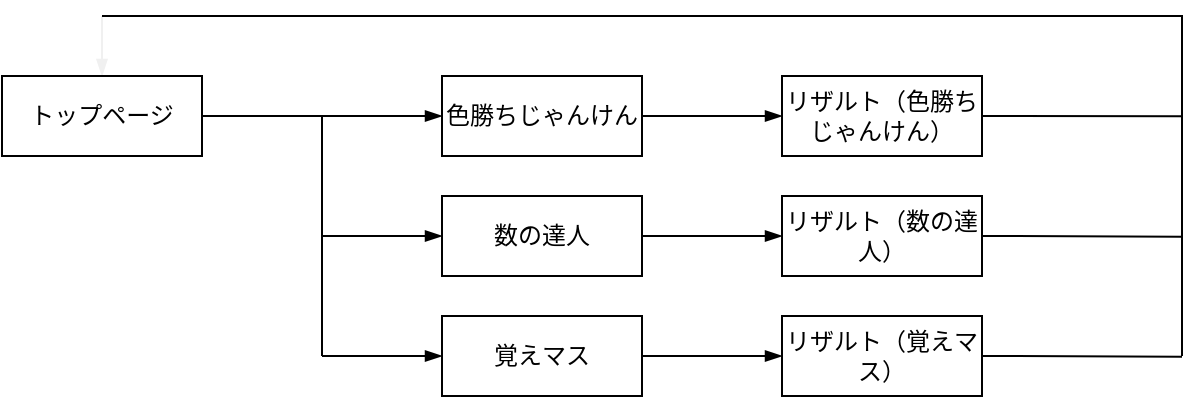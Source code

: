 <mxfile>
    <diagram id="J8PCADkYti4QJzgCpQV0" name="ページ1">
        <mxGraphModel dx="737" dy="587" grid="1" gridSize="10" guides="1" tooltips="1" connect="1" arrows="1" fold="1" page="1" pageScale="1" pageWidth="1169" pageHeight="1654" math="0" shadow="0">
            <root>
                <mxCell id="0"/>
                <mxCell id="1" parent="0"/>
                <mxCell id="15" value="" style="edgeStyle=none;html=1;endSize=6;endArrow=none;endFill=0;strokeWidth=0;rounded=0;strokeColor=#F0F0F0;" parent="1" target="4" edge="1">
                    <mxGeometry relative="1" as="geometry">
                        <mxPoint x="600" y="300" as="sourcePoint"/>
                    </mxGeometry>
                </mxCell>
                <mxCell id="34" style="edgeStyle=none;rounded=1;html=1;exitX=1;exitY=0.5;exitDx=0;exitDy=0;entryX=0;entryY=0.5;entryDx=0;entryDy=0;strokeWidth=1;endArrow=blockThin;endFill=1;endSize=6;" parent="1" source="2" target="4" edge="1">
                    <mxGeometry relative="1" as="geometry"/>
                </mxCell>
                <mxCell id="40" style="edgeStyle=none;rounded=1;html=1;exitX=0.5;exitY=0;exitDx=0;exitDy=0;strokeColor=#F0F0F0;strokeWidth=1;endArrow=none;endFill=0;startArrow=blockThin;startFill=1;" parent="1" source="2" edge="1">
                    <mxGeometry relative="1" as="geometry">
                        <mxPoint x="460" y="250" as="targetPoint"/>
                    </mxGeometry>
                </mxCell>
                <mxCell id="2" value="トップページ" style="whiteSpace=wrap;html=1;align=center;" parent="1" vertex="1">
                    <mxGeometry x="410" y="280" width="100" height="40" as="geometry"/>
                </mxCell>
                <mxCell id="18" style="edgeStyle=none;html=1;endSize=6;endArrow=none;endFill=0;startArrow=blockThin;startFill=1;" parent="1" source="3" edge="1">
                    <mxGeometry relative="1" as="geometry">
                        <mxPoint x="570" y="360" as="targetPoint"/>
                    </mxGeometry>
                </mxCell>
                <mxCell id="21" style="edgeStyle=none;html=1;exitX=1;exitY=0.5;exitDx=0;exitDy=0;endArrow=blockThin;endFill=1;endSize=6;rounded=0;" parent="1" source="3" target="6" edge="1">
                    <mxGeometry relative="1" as="geometry"/>
                </mxCell>
                <mxCell id="3" value="数の達人" style="whiteSpace=wrap;html=1;align=center;" parent="1" vertex="1">
                    <mxGeometry x="630" y="340" width="100" height="40" as="geometry"/>
                </mxCell>
                <mxCell id="20" style="edgeStyle=none;html=1;entryX=0;entryY=0.5;entryDx=0;entryDy=0;endArrow=blockThin;endFill=1;endSize=6;startArrow=none;startFill=0;rounded=0;" parent="1" source="4" target="7" edge="1">
                    <mxGeometry relative="1" as="geometry"/>
                </mxCell>
                <mxCell id="4" value="色勝ちじゃんけん" style="whiteSpace=wrap;html=1;align=center;" parent="1" vertex="1">
                    <mxGeometry x="630" y="280" width="100" height="40" as="geometry"/>
                </mxCell>
                <mxCell id="19" style="edgeStyle=none;html=1;endSize=6;endArrow=none;endFill=0;startArrow=blockThin;startFill=1;" parent="1" source="5" edge="1">
                    <mxGeometry relative="1" as="geometry">
                        <mxPoint x="570" y="420" as="targetPoint"/>
                    </mxGeometry>
                </mxCell>
                <mxCell id="22" style="edgeStyle=none;html=1;exitX=1;exitY=0.5;exitDx=0;exitDy=0;entryX=0;entryY=0.5;entryDx=0;entryDy=0;endArrow=blockThin;endFill=1;endSize=6;rounded=0;" parent="1" source="5" target="8" edge="1">
                    <mxGeometry relative="1" as="geometry"/>
                </mxCell>
                <mxCell id="5" value="覚えマス" style="whiteSpace=wrap;html=1;align=center;" parent="1" vertex="1">
                    <mxGeometry x="630" y="400" width="100" height="40" as="geometry"/>
                </mxCell>
                <mxCell id="38" style="edgeStyle=none;rounded=0;html=1;exitX=1;exitY=0.5;exitDx=0;exitDy=0;strokeWidth=1;endArrow=none;endFill=0;endSize=6;" parent="1" source="6" edge="1">
                    <mxGeometry relative="1" as="geometry">
                        <mxPoint x="1000.0" y="360.333" as="targetPoint"/>
                    </mxGeometry>
                </mxCell>
                <mxCell id="6" value="リザルト（数の達人）" style="whiteSpace=wrap;html=1;align=center;" parent="1" vertex="1">
                    <mxGeometry x="800" y="340" width="100" height="40" as="geometry"/>
                </mxCell>
                <mxCell id="39" style="edgeStyle=none;rounded=0;html=1;exitX=1;exitY=0.5;exitDx=0;exitDy=0;strokeWidth=1;endArrow=none;endFill=0;endSize=6;" parent="1" source="7" edge="1">
                    <mxGeometry relative="1" as="geometry">
                        <mxPoint x="1000" y="300.13" as="targetPoint"/>
                    </mxGeometry>
                </mxCell>
                <mxCell id="7" value="リザルト（色勝ちじゃんけん）" style="whiteSpace=wrap;html=1;align=center;" parent="1" vertex="1">
                    <mxGeometry x="800" y="280" width="100" height="40" as="geometry"/>
                </mxCell>
                <mxCell id="37" style="edgeStyle=none;rounded=0;html=1;exitX=1;exitY=0.5;exitDx=0;exitDy=0;strokeWidth=1;endArrow=none;endFill=0;endSize=6;" parent="1" source="8" edge="1">
                    <mxGeometry relative="1" as="geometry">
                        <mxPoint x="1000.0" y="420.333" as="targetPoint"/>
                    </mxGeometry>
                </mxCell>
                <mxCell id="8" value="リザルト（覚えマス）" style="whiteSpace=wrap;html=1;align=center;" parent="1" vertex="1">
                    <mxGeometry x="800" y="400" width="100" height="40" as="geometry"/>
                </mxCell>
                <mxCell id="16" value="" style="endArrow=none;html=1;rounded=0;endSize=6;" parent="1" edge="1">
                    <mxGeometry relative="1" as="geometry">
                        <mxPoint x="570" y="300" as="sourcePoint"/>
                        <mxPoint x="570" y="420" as="targetPoint"/>
                    </mxGeometry>
                </mxCell>
                <mxCell id="35" value="" style="endArrow=none;html=1;rounded=0;strokeWidth=1;endSize=6;" parent="1" edge="1">
                    <mxGeometry relative="1" as="geometry">
                        <mxPoint x="460" y="250" as="sourcePoint"/>
                        <mxPoint x="1000" y="250" as="targetPoint"/>
                        <Array as="points">
                            <mxPoint x="1000" y="250"/>
                            <mxPoint x="1000" y="420"/>
                        </Array>
                    </mxGeometry>
                </mxCell>
            </root>
        </mxGraphModel>
    </diagram>
</mxfile>